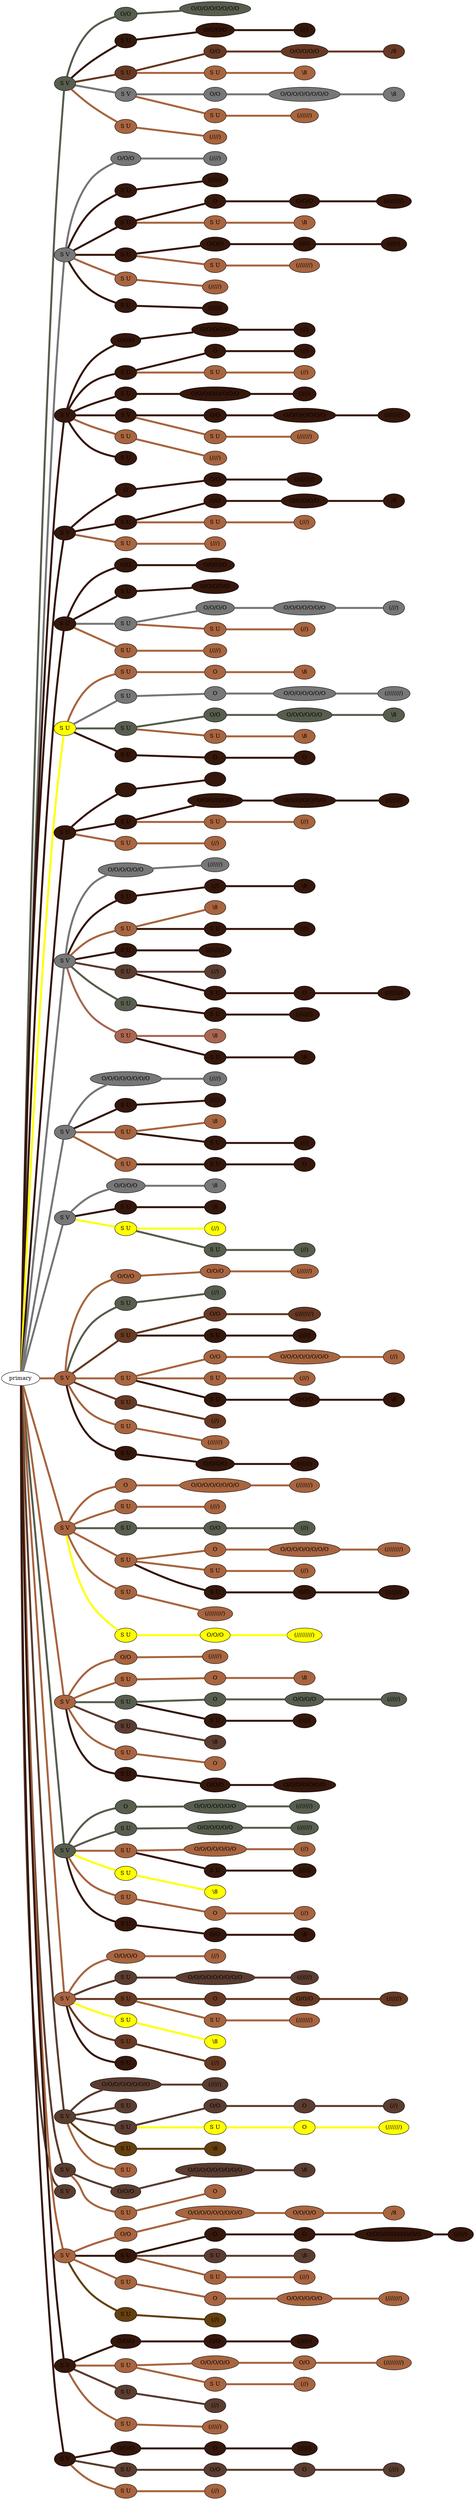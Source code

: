 graph {
 graph [rankdir=LR]
"primary" -- "1" [penwidth=5,color="#575E4E"]
"1" [label="S V", style=filled, fillcolor="#575E4E"]
"1" -- "1:0" [penwidth=5,color="#575E4E"]
"1:0" [label="O/O", style=filled, fillcolor="#575E4E"]
"1:0" -- "1:1" [penwidth=5,color="#575E4E"]
"1:1" [label="O/O/O/O/O/O/O/O", style=filled, fillcolor="#575E4E"]
"1" -- "1s1" [penwidth=5,color="#35170C"]
"1s1" [label="S U", style=filled, fillcolor="#35170C"]
"1s1" -- "1s1:0" [penwidth=5,color="#35170C"]
"1s1:0" [label="O/O/O/O", style=filled, fillcolor="#35170C"]
"1s1:0" -- "1s1:1" [penwidth=5,color="#35170C"]
"1s1:1" [label="(//)", style=filled, fillcolor="#35170C"]
"1" -- "1s2" [penwidth=5,color="#673923"]
"1s2" [label="S U", style=filled, fillcolor="#673923"]
"1s2" -- "1s2:0" [penwidth=5,color="#673923"]
"1s2:0" [label="O/O", style=filled, fillcolor="#673923"]
"1s2:0" -- "1s2:1" [penwidth=5,color="#673923"]
"1s2:1" [label="O/O/O/O/O", style=filled, fillcolor="#673923"]
"1s2:1" -- "1s2:2" [penwidth=5,color="#673923"]
"1s2:2" [label="/8", style=filled, fillcolor="#673923"]
"1s2" -- "1s2s1" [penwidth=5,color="#A86540"]
"1s2s1" [label="S U", style=filled, fillcolor="#A86540"]
"1s2s1" -- "1s2s1:0" [penwidth=5,color="#A86540"]
"1s2s1:0" [label="\\8", style=filled, fillcolor="#A86540"]
"1" -- "1s3" [penwidth=5,color="#777777"]
"1s3" [label="S V", style=filled, fillcolor="#777777"]
"1s3" -- "1s3:0" [penwidth=5,color="#777777"]
"1s3:0" [label="O/O", style=filled, fillcolor="#777777"]
"1s3:0" -- "1s3:1" [penwidth=5,color="#777777"]
"1s3:1" [label="O/O/O/O/O/O/O/O", style=filled, fillcolor="#777777"]
"1s3:1" -- "1s3:2" [penwidth=5,color="#777777"]
"1s3:2" [label="\\8", style=filled, fillcolor="#777777"]
"1s3" -- "1s3s1" [penwidth=5,color="#A86540"]
"1s3s1" [label="S U", style=filled, fillcolor="#A86540"]
"1s3s1" -- "1s3s1:0" [penwidth=5,color="#A86540"]
"1s3s1:0" [label="(//////)", style=filled, fillcolor="#A86540"]
"1" -- "1s4" [penwidth=5,color="#A86540"]
"1s4" [label="S U", style=filled, fillcolor="#A86540"]
"1s4" -- "1s4:0" [penwidth=5,color="#A86540"]
"1s4:0" [label="(////)", style=filled, fillcolor="#A86540"]
"primary" -- "2" [penwidth=5,color="#777777"]
"2" [label="S V", style=filled, fillcolor="#777777"]
"2" -- "2:0" [penwidth=5,color="#777777"]
"2:0" [label="O/O/O", style=filled, fillcolor="#777777"]
"2:0" -- "2:1" [penwidth=5,color="#777777"]
"2:1" [label="(////)", style=filled, fillcolor="#777777"]
"2" -- "2s1" [penwidth=5,color="#35170C"]
"2s1" [label="S U", style=filled, fillcolor="#35170C"]
"2s1" -- "2s1:0" [penwidth=5,color="#35170C"]
"2s1:0" [label="(/////)", style=filled, fillcolor="#35170C"]
"2" -- "2s2" [penwidth=5,color="#35170C"]
"2s2" [label="S U", style=filled, fillcolor="#35170C"]
"2s2" -- "2s2:0" [penwidth=5,color="#35170C"]
"2s2:0" [label="O", style=filled, fillcolor="#35170C"]
"2s2:0" -- "2s2:1" [penwidth=5,color="#35170C"]
"2s2:1" [label="O/O/O", style=filled, fillcolor="#35170C"]
"2s2:1" -- "2s2:2" [penwidth=5,color="#35170C"]
"2s2:2" [label="(/////////)", style=filled, fillcolor="#35170C"]
"2s2" -- "2s2s1" [penwidth=5,color="#A86540"]
"2s2s1" [label="S U", style=filled, fillcolor="#A86540"]
"2s2s1" -- "2s2s1:0" [penwidth=5,color="#A86540"]
"2s2s1:0" [label="\\8", style=filled, fillcolor="#A86540"]
"2" -- "2s3" [penwidth=5,color="#35170C"]
"2s3" [label="S U", style=filled, fillcolor="#35170C"]
"2s3" -- "2s3:0" [penwidth=5,color="#35170C"]
"2s3:0" [label="O/O/O", style=filled, fillcolor="#35170C"]
"2s3:0" -- "2s3:1" [penwidth=5,color="#35170C"]
"2s3:1" [label="O/O", style=filled, fillcolor="#35170C"]
"2s3:1" -- "2s3:2" [penwidth=5,color="#35170C"]
"2s3:2" [label="(/////)", style=filled, fillcolor="#35170C"]
"2s3" -- "2s3s1" [penwidth=5,color="#A86540"]
"2s3s1" [label="S U", style=filled, fillcolor="#A86540"]
"2s3s1" -- "2s3s1:0" [penwidth=5,color="#A86540"]
"2s3s1:0" [label="(///////)", style=filled, fillcolor="#A86540"]
"2" -- "2s4" [penwidth=5,color="#A86540"]
"2s4" [label="S U", style=filled, fillcolor="#A86540"]
"2s4" -- "2s4:0" [penwidth=5,color="#A86540"]
"2s4:0" [label="(/////)", style=filled, fillcolor="#A86540"]
"2" -- "2s5" [penwidth=5,color="#35170C"]
"2s5" [label="S U", style=filled, fillcolor="#35170C"]
"2s5" -- "2s5:0" [penwidth=5,color="#35170C"]
"2s5:0" [label="(/////)", style=filled, fillcolor="#35170C"]
"primary" -- "3" [penwidth=5,color="#35170C"]
"3" [label="S V", style=filled, fillcolor="#35170C"]
"3" -- "3:0" [penwidth=5,color="#35170C"]
"3:0" [label="O/O/O", style=filled, fillcolor="#35170C"]
"3:0" -- "3:1" [penwidth=5,color="#35170C"]
"3:1" [label="O/O/O/O/O", style=filled, fillcolor="#35170C"]
"3:1" -- "3:2" [penwidth=5,color="#35170C"]
"3:2" [label="(//)", style=filled, fillcolor="#35170C"]
"3" -- "3s1" [penwidth=5,color="#35170C"]
"3s1" [label="S U", style=filled, fillcolor="#35170C"]
"3s1" -- "3s1:0" [penwidth=5,color="#35170C"]
"3s1:0" [label="O", style=filled, fillcolor="#35170C"]
"3s1:0" -- "3s1:1" [penwidth=5,color="#35170C"]
"3s1:1" [label="(//)", style=filled, fillcolor="#35170C"]
"3s1" -- "3s1s1" [penwidth=5,color="#A86540"]
"3s1s1" [label="S U", style=filled, fillcolor="#A86540"]
"3s1s1" -- "3s1s1:0" [penwidth=5,color="#A86540"]
"3s1s1:0" [label="(//)", style=filled, fillcolor="#A86540"]
"3" -- "3s2" [penwidth=5,color="#35170C"]
"3s2" [label="S U", style=filled, fillcolor="#35170C"]
"3s2" -- "3s2:0" [penwidth=5,color="#35170C"]
"3s2:0" [label="O/O/O/O/O/O/O/O", style=filled, fillcolor="#35170C"]
"3s2:0" -- "3s2:1" [penwidth=5,color="#35170C"]
"3s2:1" [label="(////)", style=filled, fillcolor="#35170C"]
"3" -- "3s3" [penwidth=5,color="#35170C"]
"3s3" [label="S V", style=filled, fillcolor="#35170C"]
"3s3" -- "3s3:0" [penwidth=5,color="#35170C"]
"3s3:0" [label="O/O", style=filled, fillcolor="#35170C"]
"3s3:0" -- "3s3:1" [penwidth=5,color="#35170C"]
"3s3:1" [label="O/O/O/O/O/O/O", style=filled, fillcolor="#35170C"]
"3s3:1" -- "3s3:2" [penwidth=5,color="#35170C"]
"3s3:2" [label="(////////)", style=filled, fillcolor="#35170C"]
"3s3" -- "3s3s1" [penwidth=5,color="#A86540"]
"3s3s1" [label="S U", style=filled, fillcolor="#A86540"]
"3s3s1" -- "3s3s1:0" [penwidth=5,color="#A86540"]
"3s3s1:0" [label="(//////)", style=filled, fillcolor="#A86540"]
"3" -- "3s4" [penwidth=5,color="#A86540"]
"3s4" [label="S U", style=filled, fillcolor="#A86540"]
"3s4" -- "3s4:0" [penwidth=5,color="#A86540"]
"3s4:0" [label="(////)", style=filled, fillcolor="#A86540"]
"3" -- "3s5" [penwidth=5,color="#35170C"]
"3s5" [label="S U", style=filled, fillcolor="#35170C"]
"primary" -- "4" [penwidth=5,color="#35170C"]
"4" [label="S V", style=filled, fillcolor="#35170C"]
"4" -- "4:0" [penwidth=5,color="#35170C"]
"4:0" [label="O", style=filled, fillcolor="#35170C"]
"4:0" -- "4:1" [penwidth=5,color="#35170C"]
"4:1" [label="O/O", style=filled, fillcolor="#35170C"]
"4:1" -- "4:2" [penwidth=5,color="#35170C"]
"4:2" [label="(/////////)", style=filled, fillcolor="#35170C"]
"4" -- "4s1" [penwidth=5,color="#35170C"]
"4s1" [label="S U", style=filled, fillcolor="#35170C"]
"4s1" -- "4s1:0" [penwidth=5,color="#35170C"]
"4s1:0" [label="O/O", style=filled, fillcolor="#35170C"]
"4s1:0" -- "4s1:1" [penwidth=5,color="#35170C"]
"4s1:1" [label="O/O/O/O/O", style=filled, fillcolor="#35170C"]
"4s1:1" -- "4s1:2" [penwidth=5,color="#35170C"]
"4s1:2" [label="/8", style=filled, fillcolor="#35170C"]
"4s1" -- "4s1s1" [penwidth=5,color="#A86540"]
"4s1s1" [label="S U", style=filled, fillcolor="#A86540"]
"4s1s1" -- "4s1s1:0" [penwidth=5,color="#A86540"]
"4s1s1:0" [label="(///)", style=filled, fillcolor="#A86540"]
"4" -- "4s2" [penwidth=5,color="#A86540"]
"4s2" [label="S U", style=filled, fillcolor="#A86540"]
"4s2" -- "4s2:0" [penwidth=5,color="#A86540"]
"4s2:0" [label="(///)", style=filled, fillcolor="#A86540"]
"primary" -- "5" [penwidth=5,color="#35170C"]
"5" [label="S U", style=filled, fillcolor="#35170C"]
"5" -- "5:0" [penwidth=5,color="#35170C"]
"5:0" [label="O/O", style=filled, fillcolor="#35170C"]
"5:0" -- "5:1" [penwidth=5,color="#35170C"]
"5:1" [label="O/O/O/O", style=filled, fillcolor="#35170C"]
"5" -- "5s1" [penwidth=5,color="#35170C"]
"5s1" [label="S U", style=filled, fillcolor="#35170C"]
"5s1" -- "5s1:0" [penwidth=5,color="#35170C"]
"5s1:0" [label="O/O/O/O/O", style=filled, fillcolor="#35170C"]
"5" -- "5s2" [penwidth=5,color="#777777"]
"5s2" [label="S U", style=filled, fillcolor="#777777"]
"5s2" -- "5s2:0" [penwidth=5,color="#777777"]
"5s2:0" [label="O/O/O/O", style=filled, fillcolor="#777777"]
"5s2:0" -- "5s2:1" [penwidth=5,color="#777777"]
"5s2:1" [label="O/O/O/O/O/O/O", style=filled, fillcolor="#777777"]
"5s2:1" -- "5s2:2" [penwidth=5,color="#777777"]
"5s2:2" [label="(///)", style=filled, fillcolor="#777777"]
"5s2" -- "5s2s1" [penwidth=5,color="#A86540"]
"5s2s1" [label="S U", style=filled, fillcolor="#A86540"]
"5s2s1" -- "5s2s1:0" [penwidth=5,color="#A86540"]
"5s2s1:0" [label="(//)", style=filled, fillcolor="#A86540"]
"5" -- "5s3" [penwidth=5,color="#A86540"]
"5s3" [label="S U", style=filled, fillcolor="#A86540"]
"5s3" -- "5s3:0" [penwidth=5,color="#A86540"]
"5s3:0" [label="(////)", style=filled, fillcolor="#A86540"]
"primary" -- "6" [penwidth=5,color=yellow]
"6" [label="S U", style=filled, fillcolor=yellow]
"6" -- "6s1" [penwidth=5,color="#A86540"]
"6s1" [label="S U", style=filled, fillcolor="#A86540"]
"6s1" -- "6s1:0" [penwidth=5,color="#A86540"]
"6s1:0" [label="O", style=filled, fillcolor="#A86540"]
"6s1:0" -- "6s1:1" [penwidth=5,color="#A86540"]
"6s1:1" [label="\\8", style=filled, fillcolor="#A86540"]
"6" -- "6s2" [penwidth=5,color="#777777"]
"6s2" [label="S U", style=filled, fillcolor="#777777"]
"6s2" -- "6s2:0" [penwidth=5,color="#777777"]
"6s2:0" [label="O", style=filled, fillcolor="#777777"]
"6s2:0" -- "6s2:1" [penwidth=5,color="#777777"]
"6s2:1" [label="O/O/O/O/O/O/O", style=filled, fillcolor="#777777"]
"6s2:1" -- "6s2:2" [penwidth=5,color="#777777"]
"6s2:2" [label="(////////)", style=filled, fillcolor="#777777"]
"6" -- "6s3" [penwidth=5,color="#575E4E"]
"6s3" [label="S U", style=filled, fillcolor="#575E4E"]
"6s3" -- "6s3:0" [penwidth=5,color="#575E4E"]
"6s3:0" [label="O/O", style=filled, fillcolor="#575E4E"]
"6s3:0" -- "6s3:1" [penwidth=5,color="#575E4E"]
"6s3:1" [label="O/O/O/O/O/O", style=filled, fillcolor="#575E4E"]
"6s3:1" -- "6s3:2" [penwidth=5,color="#575E4E"]
"6s3:2" [label="\\8", style=filled, fillcolor="#575E4E"]
"6s3" -- "6s3s1" [penwidth=5,color="#A86540"]
"6s3s1" [label="S U", style=filled, fillcolor="#A86540"]
"6s3s1" -- "6s3s1:0" [penwidth=5,color="#A86540"]
"6s3s1:0" [label="\\8", style=filled, fillcolor="#A86540"]
"6" -- "6s4" [penwidth=5,color="#35170C"]
"6s4" [label="S U", style=filled, fillcolor="#35170C"]
"6s4" -- "6s4:0" [penwidth=5,color="#35170C"]
"6s4:0" [label="O", style=filled, fillcolor="#35170C"]
"6s4:0" -- "6s4:1" [penwidth=5,color="#35170C"]
"6s4:1" [label="O", style=filled, fillcolor="#35170C"]
"primary" -- "7" [penwidth=5,color="#35170C"]
"7" [label="S U", style=filled, fillcolor="#35170C"]
"7" -- "7:0" [penwidth=5,color="#35170C"]
"7:0" [label="", style=filled, fillcolor="#35170C"]
"7:0" -- "7:1" [penwidth=5,color="#35170C"]
"7:1" [label="", style=filled, fillcolor="#35170C"]
"7" -- "7s1" [penwidth=5,color="#35170C"]
"7s1" [label="S U", style=filled, fillcolor="#35170C"]
"7s1" -- "7s1:0" [penwidth=5,color="#35170C"]
"7s1:0" [label="O/O/O/O/O/O", style=filled, fillcolor="#35170C"]
"7s1:0" -- "7s1:1" [penwidth=5,color="#35170C"]
"7s1:1" [label="O/O/O/O/O/O/O", style=filled, fillcolor="#35170C"]
"7s1:1" -- "7s1:2" [penwidth=5,color="#35170C"]
"7s1:2" [label="(///////)", style=filled, fillcolor="#35170C"]
"7s1" -- "7s1s1" [penwidth=5,color="#A86540"]
"7s1s1" [label="S U", style=filled, fillcolor="#A86540"]
"7s1s1" -- "7s1s1:0" [penwidth=5,color="#A86540"]
"7s1s1:0" [label="(//)", style=filled, fillcolor="#A86540"]
"7" -- "7s2" [penwidth=5,color="#A86540"]
"7s2" [label="S U", style=filled, fillcolor="#A86540"]
"7s2" -- "7s2:0" [penwidth=5,color="#A86540"]
"7s2:0" [label="(//)", style=filled, fillcolor="#A86540"]
"primary" -- "8" [penwidth=5,color="#777777"]
"8" [label="S V", style=filled, fillcolor="#777777"]
"8" -- "8:0" [penwidth=5,color="#777777"]
"8:0" [label="O/O/O/O/O/O", style=filled, fillcolor="#777777"]
"8:0" -- "8:1" [penwidth=5,color="#777777"]
"8:1" [label="(//////)", style=filled, fillcolor="#777777"]
"8" -- "8s1" [penwidth=5,color="#35170C"]
"8s1" [label="S U", style=filled, fillcolor="#35170C"]
"8s1" -- "8s1:0" [penwidth=5,color="#35170C"]
"8s1:0" [label="(//)", style=filled, fillcolor="#35170C"]
"8s1:0" -- "8s1:1" [penwidth=5,color="#35170C"]
"8s1:1" [label="\\8", style=filled, fillcolor="#35170C"]
"8" -- "8s2" [penwidth=5,color="#A86540"]
"8s2" [label="S U", style=filled, fillcolor="#A86540"]
"8s2" -- "8s2:0" [penwidth=5,color="#A86540"]
"8s2:0" [label="\\8", style=filled, fillcolor="#A86540"]
"8s2" -- "8s2s1" [penwidth=5,color="#35170C"]
"8s2s1" [label="S U", style=filled, fillcolor="#35170C"]
"8s2s1" -- "8s2s1:0" [penwidth=5,color="#35170C"]
"8s2s1:0" [label="(//)", style=filled, fillcolor="#35170C"]
"8" -- "8s3" [penwidth=5,color="#35170C"]
"8s3" [label="S U", style=filled, fillcolor="#35170C"]
"8s3" -- "8s3:0" [penwidth=5,color="#35170C"]
"8s3:0" [label="(////////)", style=filled, fillcolor="#35170C"]
"8" -- "8s4" [penwidth=5,color="#5A3D30"]
"8s4" [label="S U", style=filled, fillcolor="#5A3D30"]
"8s4" -- "8s4:0" [penwidth=5,color="#5A3D30"]
"8s4:0" [label="(//)", style=filled, fillcolor="#5A3D30"]
"8s4" -- "8s4s1" [penwidth=5,color="#35170C"]
"8s4s1" [label="S U", style=filled, fillcolor="#35170C"]
"8s4s1" -- "8s4s1:0" [penwidth=5,color="#35170C"]
"8s4s1:0" [label="O", style=filled, fillcolor="#35170C"]
"8s4s1:0" -- "8s4s1:1" [penwidth=5,color="#35170C"]
"8s4s1:1" [label="(////////)", style=filled, fillcolor="#35170C"]
"8" -- "8s5" [penwidth=5,color="#575E4E"]
"8s5" [label="S U", style=filled, fillcolor="#575E4E"]
"8s5" -- "8s5s1" [penwidth=5,color="#35170C"]
"8s5s1" [label="S U", style=filled, fillcolor="#35170C"]
"8s5s1" -- "8s5s1:0" [penwidth=5,color="#35170C"]
"8s5s1:0" [label="(///////)", style=filled, fillcolor="#35170C"]
"8" -- "8s6" [penwidth=5,color="#AA6651"]
"8s6" [label="S U", style=filled, fillcolor="#AA6651"]
"8s6" -- "8s6:0" [penwidth=5,color="#AA6651"]
"8s6:0" [label="\\8", style=filled, fillcolor="#AA6651"]
"8s6" -- "8s6s1" [penwidth=5,color="#35170C"]
"8s6s1" [label="S U", style=filled, fillcolor="#35170C"]
"8s6s1" -- "8s6s1:0" [penwidth=5,color="#35170C"]
"8s6s1:0" [label="\\8", style=filled, fillcolor="#35170C"]
"primary" -- "9" [penwidth=5,color="#777777"]
"9" [label="S V", style=filled, fillcolor="#777777"]
"9" -- "9:0" [penwidth=5,color="#777777"]
"9:0" [label="O/O/O/O/O/O/O/O", style=filled, fillcolor="#777777"]
"9:0" -- "9:1" [penwidth=5,color="#777777"]
"9:1" [label="(////)", style=filled, fillcolor="#777777"]
"9" -- "9s1" [penwidth=5,color="#35170C"]
"9s1" [label="S U", style=filled, fillcolor="#35170C"]
"9s1" -- "9s1:0" [penwidth=5,color="#35170C"]
"9s1:0" [label="(///)", style=filled, fillcolor="#35170C"]
"9" -- "9s2" [penwidth=5,color="#A86540"]
"9s2" [label="S U", style=filled, fillcolor="#A86540"]
"9s2" -- "9s2:0" [penwidth=5,color="#A86540"]
"9s2:0" [label="\\8", style=filled, fillcolor="#A86540"]
"9s2" -- "9s2s1" [penwidth=5,color="#35170C"]
"9s2s1" [label="S U", style=filled, fillcolor="#35170C"]
"9s2s1" -- "9s2s1:0" [penwidth=5,color="#35170C"]
"9s2s1:0" [label="(//)", style=filled, fillcolor="#35170C"]
"9" -- "9s3" [penwidth=5,color="#A86540"]
"9s3" [label="S U", style=filled, fillcolor="#A86540"]
"9s3" -- "9s3s1" [penwidth=5,color="#35170C"]
"9s3s1" [label="S U", style=filled, fillcolor="#35170C"]
"9s3s1" -- "9s3s1:0" [penwidth=5,color="#35170C"]
"9s3s1:0" [label="O", style=filled, fillcolor="#35170C"]
"primary" -- "10" [penwidth=5,color="#777777"]
"10" [label="S V", style=filled, fillcolor="#777777"]
"10" -- "10:0" [penwidth=5,color="#777777"]
"10:0" [label="O/O/O/O", style=filled, fillcolor="#777777"]
"10:0" -- "10:1" [penwidth=5,color="#777777"]
"10:1" [label="\\8", style=filled, fillcolor="#777777"]
"10" -- "10s1" [penwidth=5,color="#35170C"]
"10s1" [label="S U", style=filled, fillcolor="#35170C"]
"10s1" -- "10s1:0" [penwidth=5,color="#35170C"]
"10s1:0" [label="\\8", style=filled, fillcolor="#35170C"]
"10" -- "10s2" [penwidth=5,color=yellow]
"10s2" [label="S U", style=filled, fillcolor=yellow]
"10s2" -- "10s2:0" [penwidth=5,color=yellow]
"10s2:0" [label="(//)", style=filled, fillcolor=yellow]
"10s2" -- "10s2s1" [penwidth=5,color="#575E4E"]
"10s2s1" [label="S U", style=filled, fillcolor="#575E4E"]
"10s2s1" -- "10s2s1:0" [penwidth=5,color="#575E4E"]
"10s2s1:0" [label="(//)", style=filled, fillcolor="#575E4E"]
"primary" -- "11" [penwidth=5,color="#A86540"]
"11" [label="S V", style=filled, fillcolor="#A86540"]
"11" -- "11:0" [penwidth=5,color="#A86540"]
"11:0" [label="O/O/O", style=filled, fillcolor="#A86540"]
"11:0" -- "11:1" [penwidth=5,color="#A86540"]
"11:1" [label="O/O/O", style=filled, fillcolor="#A86540"]
"11:1" -- "11:2" [penwidth=5,color="#A86540"]
"11:2" [label="(//////)", style=filled, fillcolor="#A86540"]
"11" -- "11s1" [penwidth=5,color="#575E4E"]
"11s1" [label="S U", style=filled, fillcolor="#575E4E"]
"11s1" -- "11s1:0" [penwidth=5,color="#575E4E"]
"11s1:0" [label="(//)", style=filled, fillcolor="#575E4E"]
"11" -- "11s2" [penwidth=5,color="#673923"]
"11s2" [label="S U", style=filled, fillcolor="#673923"]
"11s2" -- "11s2:0" [penwidth=5,color="#673923"]
"11s2:0" [label="O/O", style=filled, fillcolor="#673923"]
"11s2:0" -- "11s2:1" [penwidth=5,color="#673923"]
"11s2:1" [label="(////////)", style=filled, fillcolor="#673923"]
"11s2" -- "11s2s1" [penwidth=5,color="#35170C"]
"11s2s1" [label="S U", style=filled, fillcolor="#35170C"]
"11s2s1" -- "11s2s1:0" [penwidth=5,color="#35170C"]
"11s2s1:0" [label="(////)", style=filled, fillcolor="#35170C"]
"11" -- "11s3" [penwidth=5,color="#A86540"]
"11s3" [label="S U", style=filled, fillcolor="#A86540"]
"11s3" -- "11s3:0" [penwidth=5,color="#A86540"]
"11s3:0" [label="O/O", style=filled, fillcolor="#A86540"]
"11s3:0" -- "11s3:1" [penwidth=5,color="#A86540"]
"11s3:1" [label="O/O/O/O/O/O/O/O", style=filled, fillcolor="#A86540"]
"11s3:1" -- "11s3:2" [penwidth=5,color="#A86540"]
"11s3:2" [label="(//)", style=filled, fillcolor="#A86540"]
"11s3" -- "11s3s1" [penwidth=5,color="#A86540"]
"11s3s1" [label="S U", style=filled, fillcolor="#A86540"]
"11s3s1" -- "11s3s1:0" [penwidth=5,color="#A86540"]
"11s3s1:0" [label="(///)", style=filled, fillcolor="#A86540"]
"11s3" -- "11s3s2" [penwidth=5,color="#35170C"]
"11s3s2" [label="S U", style=filled, fillcolor="#35170C"]
"11s3s2" -- "11s3s2:0" [penwidth=5,color="#35170C"]
"11s3s2:0" [label="O/O/O", style=filled, fillcolor="#35170C"]
"11s3s2:0" -- "11s3s2:1" [penwidth=5,color="#35170C"]
"11s3s2:1" [label="\\8", style=filled, fillcolor="#35170C"]
"11" -- "11s4" [penwidth=5,color="#673923"]
"11s4" [label="S U", style=filled, fillcolor="#673923"]
"11s4" -- "11s4:0" [penwidth=5,color="#673923"]
"11s4:0" [label="(//)", style=filled, fillcolor="#673923"]
"11" -- "11s5" [penwidth=5,color="#A86540"]
"11s5" [label="S U", style=filled, fillcolor="#A86540"]
"11s5" -- "11s5:0" [penwidth=5,color="#A86540"]
"11s5:0" [label="(//////)", style=filled, fillcolor="#A86540"]
"11" -- "11s6" [penwidth=5,color="#35170C"]
"11s6" [label="S U", style=filled, fillcolor="#35170C"]
"11s6" -- "11s6:0" [penwidth=5,color="#35170C"]
"11s6:0" [label="O/O/O/O", style=filled, fillcolor="#35170C"]
"11s6:0" -- "11s6:1" [penwidth=5,color="#35170C"]
"11s6:1" [label="(//////)", style=filled, fillcolor="#35170C"]
"primary" -- "12" [penwidth=5,color="#A86540"]
"12" [label="S V", style=filled, fillcolor="#A86540"]
"12" -- "12:0" [penwidth=5,color="#A86540"]
"12:0" [label="O", style=filled, fillcolor="#A86540"]
"12:0" -- "12:1" [penwidth=5,color="#A86540"]
"12:1" [label="O/O/O/O/O/O/O/O", style=filled, fillcolor="#A86540"]
"12:1" -- "12:2" [penwidth=5,color="#A86540"]
"12:2" [label="(///////)", style=filled, fillcolor="#A86540"]
"12" -- "12s1" [penwidth=5,color="#A86540"]
"12s1" [label="S U", style=filled, fillcolor="#A86540"]
"12s1" -- "12s1:0" [penwidth=5,color="#A86540"]
"12s1:0" [label="(///)", style=filled, fillcolor="#A86540"]
"12" -- "12s2" [penwidth=5,color="#575E4E"]
"12s2" [label="S U", style=filled, fillcolor="#575E4E"]
"12s2" -- "12s2:0" [penwidth=5,color="#575E4E"]
"12s2:0" [label="O/O", style=filled, fillcolor="#575E4E"]
"12s2:0" -- "12s2:1" [penwidth=5,color="#575E4E"]
"12s2:1" [label="(//)", style=filled, fillcolor="#575E4E"]
"12" -- "12s3" [penwidth=5,color="#A86540"]
"12s3" [label="S U", style=filled, fillcolor="#A86540"]
"12s3" -- "12s3:0" [penwidth=5,color="#A86540"]
"12s3:0" [label="O", style=filled, fillcolor="#A86540"]
"12s3:0" -- "12s3:1" [penwidth=5,color="#A86540"]
"12s3:1" [label="O/O/O/O/O/O/O/O", style=filled, fillcolor="#A86540"]
"12s3:1" -- "12s3:2" [penwidth=5,color="#A86540"]
"12s3:2" [label="(////////)", style=filled, fillcolor="#A86540"]
"12s3" -- "12s3s1" [penwidth=5,color="#A86540"]
"12s3s1" [label="S U", style=filled, fillcolor="#A86540"]
"12s3s1" -- "12s3s1:0" [penwidth=5,color="#A86540"]
"12s3s1:0" [label="(//)", style=filled, fillcolor="#A86540"]
"12s3" -- "12s3s2" [penwidth=5,color="#35170C"]
"12s3s2" [label="S U", style=filled, fillcolor="#35170C"]
"12s3s2" -- "12s3s2:0" [penwidth=5,color="#35170C"]
"12s3s2:0" [label="O/O", style=filled, fillcolor="#35170C"]
"12s3s2:0" -- "12s3s2:1" [penwidth=5,color="#35170C"]
"12s3s2:1" [label="(///////)", style=filled, fillcolor="#35170C"]
"12" -- "12s4" [penwidth=5,color="#A86540"]
"12s4" [label="S U", style=filled, fillcolor="#A86540"]
"12s4" -- "12s4:0" [penwidth=5,color="#A86540"]
"12s4:0" [label="(/////////)", style=filled, fillcolor="#A86540"]
"12" -- "12s5" [penwidth=5,color=yellow]
"12s5" [label="S U", style=filled, fillcolor=yellow]
"12s5" -- "12s5:0" [penwidth=5,color=yellow]
"12s5:0" [label="O/O/O", style=filled, fillcolor=yellow]
"12s5:0" -- "12s5:1" [penwidth=5,color=yellow]
"12s5:1" [label="(/////////)", style=filled, fillcolor=yellow]
"primary" -- "13" [penwidth=5,color="#A86540"]
"13" [label="S V", style=filled, fillcolor="#A86540"]
"13" -- "13:0" [penwidth=5,color="#A86540"]
"13:0" [label="O/O", style=filled, fillcolor="#A86540"]
"13:0" -- "13:1" [penwidth=5,color="#A86540"]
"13:1" [label="(/////)", style=filled, fillcolor="#A86540"]
"13" -- "13s1" [penwidth=5,color="#A86540"]
"13s1" [label="S U", style=filled, fillcolor="#A86540"]
"13s1" -- "13s1:0" [penwidth=5,color="#A86540"]
"13s1:0" [label="O", style=filled, fillcolor="#A86540"]
"13s1:0" -- "13s1:1" [penwidth=5,color="#A86540"]
"13s1:1" [label="\\8", style=filled, fillcolor="#A86540"]
"13" -- "13s2" [penwidth=5,color="#575E4E"]
"13s2" [label="S U", style=filled, fillcolor="#575E4E"]
"13s2" -- "13s2:0" [penwidth=5,color="#575E4E"]
"13s2:0" [label="O", style=filled, fillcolor="#575E4E"]
"13s2:0" -- "13s2:1" [penwidth=5,color="#575E4E"]
"13s2:1" [label="O/O/O/O", style=filled, fillcolor="#575E4E"]
"13s2:1" -- "13s2:2" [penwidth=5,color="#575E4E"]
"13s2:2" [label="(/////)", style=filled, fillcolor="#575E4E"]
"13s2" -- "13s2s1" [penwidth=5,color="#35170C"]
"13s2s1" [label="S U", style=filled, fillcolor="#35170C"]
"13s2s1" -- "13s2s1:0" [penwidth=5,color="#35170C"]
"13s2s1:0" [label="(////)", style=filled, fillcolor="#35170C"]
"13" -- "13s3" [penwidth=5,color="#5A3D30"]
"13s3" [label="S U", style=filled, fillcolor="#5A3D30"]
"13s3" -- "13s3:0" [penwidth=5,color="#5A3D30"]
"13s3:0" [label="\\8", style=filled, fillcolor="#5A3D30"]
"13" -- "13s4" [penwidth=5,color="#A86540"]
"13s4" [label="S U", style=filled, fillcolor="#A86540"]
"13s4" -- "13s4:0" [penwidth=5,color="#A86540"]
"13s4:0" [label="O", style=filled, fillcolor="#A86540"]
"13" -- "13s5" [penwidth=5,color="#35170C"]
"13s5" [label="S U", style=filled, fillcolor="#35170C"]
"13s5" -- "13s5:0" [penwidth=5,color="#35170C"]
"13s5:0" [label="O/O/O", style=filled, fillcolor="#35170C"]
"13s5:0" -- "13s5:1" [penwidth=5,color="#35170C"]
"13s5:1" [label="O/O/O/O/O/O/O", style=filled, fillcolor="#35170C"]
"primary" -- "14" [penwidth=5,color="#575E4E"]
"14" [label="S V", style=filled, fillcolor="#575E4E"]
"14" -- "14:0" [penwidth=5,color="#575E4E"]
"14:0" [label="O", style=filled, fillcolor="#575E4E"]
"14:0" -- "14:1" [penwidth=5,color="#575E4E"]
"14:1" [label="O/O/O/O/O/O/O", style=filled, fillcolor="#575E4E"]
"14:1" -- "14:2" [penwidth=5,color="#575E4E"]
"14:2" [label="(///////)", style=filled, fillcolor="#575E4E"]
"14" -- "14s1" [penwidth=5,color="#575E4E"]
"14s1" [label="S U", style=filled, fillcolor="#575E4E"]
"14s1" -- "14s1:0" [penwidth=5,color="#575E4E"]
"14s1:0" [label="O/O/O/O/O/O", style=filled, fillcolor="#575E4E"]
"14s1:0" -- "14s1:1" [penwidth=5,color="#575E4E"]
"14s1:1" [label="(//////)", style=filled, fillcolor="#575E4E"]
"14" -- "14s2" [penwidth=5,color="#A86540"]
"14s2" [label="S U", style=filled, fillcolor="#A86540"]
"14s2" -- "14s2:0" [penwidth=5,color="#A86540"]
"14s2:0" [label="O/O/O/O/O/O/O", style=filled, fillcolor="#A86540"]
"14s2:0" -- "14s2:1" [penwidth=5,color="#A86540"]
"14s2:1" [label="(//)", style=filled, fillcolor="#A86540"]
"14s2" -- "14s2s1" [penwidth=5,color="#35170C"]
"14s2s1" [label="S U", style=filled, fillcolor="#35170C"]
"14s2s1" -- "14s2s1:0" [penwidth=5,color="#35170C"]
"14s2s1:0" [label="(////)", style=filled, fillcolor="#35170C"]
"14" -- "14s3" [penwidth=5,color=yellow]
"14s3" [label="S U", style=filled, fillcolor=yellow]
"14s3" -- "14s3:0" [penwidth=5,color=yellow]
"14s3:0" [label="\\8", style=filled, fillcolor=yellow]
"14" -- "14s4" [penwidth=5,color="#A86540"]
"14s4" [label="S U", style=filled, fillcolor="#A86540"]
"14s4" -- "14s4:0" [penwidth=5,color="#A86540"]
"14s4:0" [label="O", style=filled, fillcolor="#A86540"]
"14s4:0" -- "14s4:1" [penwidth=5,color="#A86540"]
"14s4:1" [label="(//)", style=filled, fillcolor="#A86540"]
"14" -- "14s5" [penwidth=5,color="#35170C"]
"14s5" [label="S U", style=filled, fillcolor="#35170C"]
"14s5" -- "14s5:0" [penwidth=5,color="#35170C"]
"14s5:0" [label="O/O", style=filled, fillcolor="#35170C"]
"14s5:0" -- "14s5:1" [penwidth=5,color="#35170C"]
"14s5:1" [label="\\8", style=filled, fillcolor="#35170C"]
"primary" -- "15" [penwidth=5,color="#A86540"]
"15" [label="S V", style=filled, fillcolor="#A86540"]
"15" -- "15:0" [penwidth=5,color="#A86540"]
"15:0" [label="O/O/O/O", style=filled, fillcolor="#A86540"]
"15:0" -- "15:1" [penwidth=5,color="#A86540"]
"15:1" [label="(//)", style=filled, fillcolor="#A86540"]
"15" -- "15s1" [penwidth=5,color="#5A3D30"]
"15s1" [label="S U", style=filled, fillcolor="#5A3D30"]
"15s1" -- "15s1:0" [penwidth=5,color="#5A3D30"]
"15s1:0" [label="O/O/O/O/O/O/O/O/O", style=filled, fillcolor="#5A3D30"]
"15s1:0" -- "15s1:1" [penwidth=5,color="#5A3D30"]
"15s1:1" [label="(//////)", style=filled, fillcolor="#5A3D30"]
"15" -- "15s2" [penwidth=5,color="#673923"]
"15s2" [label="S U", style=filled, fillcolor="#673923"]
"15s2" -- "15s2:0" [penwidth=5,color="#673923"]
"15s2:0" [label="O", style=filled, fillcolor="#673923"]
"15s2:0" -- "15s2:1" [penwidth=5,color="#673923"]
"15s2:1" [label="O/O/O", style=filled, fillcolor="#673923"]
"15s2:1" -- "15s2:2" [penwidth=5,color="#673923"]
"15s2:2" [label="(//////)", style=filled, fillcolor="#673923"]
"15s2" -- "15s2s1" [penwidth=5,color="#A86540"]
"15s2s1" [label="S U", style=filled, fillcolor="#A86540"]
"15s2s1" -- "15s2s1:0" [penwidth=5,color="#A86540"]
"15s2s1:0" [label="(///////)", style=filled, fillcolor="#A86540"]
"15" -- "15s3" [penwidth=5,color=yellow]
"15s3" [label="S U", style=filled, fillcolor=yellow]
"15s3" -- "15s3:0" [penwidth=5,color=yellow]
"15s3:0" [label="\\8", style=filled, fillcolor=yellow]
"15" -- "15s4" [penwidth=5,color="#673923"]
"15s4" [label="S U", style=filled, fillcolor="#673923"]
"15s4" -- "15s4:0" [penwidth=5,color="#673923"]
"15s4:0" [label="(//)", style=filled, fillcolor="#673923"]
"15" -- "15s5" [penwidth=5,color="#35170C"]
"15s5" [label="S U", style=filled, fillcolor="#35170C"]
"primary" -- "16" [penwidth=5,color="#5A3D30"]
"16" [label="S V", style=filled, fillcolor="#5A3D30"]
"16" -- "16:0" [penwidth=5,color="#5A3D30"]
"16:0" [label="O/O/O/O/O/O/O/O", style=filled, fillcolor="#5A3D30"]
"16:0" -- "16:1" [penwidth=5,color="#5A3D30"]
"16:1" [label="(/////)", style=filled, fillcolor="#5A3D30"]
"16" -- "16s1" [penwidth=5,color="#5A3D30"]
"16s1" [label="S U", style=filled, fillcolor="#5A3D30"]
"16" -- "16s2" [penwidth=5,color="#5A3D30"]
"16s2" [label="S U", style=filled, fillcolor="#5A3D30"]
"16s2" -- "16s2:0" [penwidth=5,color="#5A3D30"]
"16s2:0" [label="O/O", style=filled, fillcolor="#5A3D30"]
"16s2:0" -- "16s2:1" [penwidth=5,color="#5A3D30"]
"16s2:1" [label="O", style=filled, fillcolor="#5A3D30"]
"16s2:1" -- "16s2:2" [penwidth=5,color="#5A3D30"]
"16s2:2" [label="(//)", style=filled, fillcolor="#5A3D30"]
"16s2" -- "16s2s1" [penwidth=5,color=yellow]
"16s2s1" [label="S U", style=filled, fillcolor=yellow]
"16s2s1" -- "16s2s1:0" [penwidth=5,color=yellow]
"16s2s1:0" [label="O", style=filled, fillcolor=yellow]
"16s2s1:0" -- "16s2s1:1" [penwidth=5,color=yellow]
"16s2s1:1" [label="(///////)", style=filled, fillcolor=yellow]
"16" -- "16s3" [penwidth=5,color="#64400F"]
"16s3" [label="S U", style=filled, fillcolor="#64400F"]
"16s3" -- "16s3:0" [penwidth=5,color="#64400F"]
"16s3:0" [label="\\8", style=filled, fillcolor="#64400F"]
"16" -- "16s4" [penwidth=5,color="#A86540"]
"16s4" [label="S U", style=filled, fillcolor="#A86540"]
"primary" -- "17" [penwidth=5,color="#5A3D30"]
"17" [label="S V", style=filled, fillcolor="#5A3D30"]
"17" -- "17:0" [penwidth=5,color="#5A3D30"]
"17:0" [label="O/O/O", style=filled, fillcolor="#5A3D30"]
"17:0" -- "17:1" [penwidth=5,color="#5A3D30"]
"17:1" [label="O/O/O/O/O/O/O/O/O", style=filled, fillcolor="#5A3D30"]
"17:1" -- "17:2" [penwidth=5,color="#5A3D30"]
"17:2" [label="\\8", style=filled, fillcolor="#5A3D30"]
"17" -- "17s1" [penwidth=5,color="#A86540"]
"17s1" [label="S U", style=filled, fillcolor="#A86540"]
"17s1" -- "17s1:0" [penwidth=5,color="#A86540"]
"17s1:0" [label="O", style=filled, fillcolor="#A86540"]
"primary" -- "18" [penwidth=5,color="#5A3D30"]
"18" [label="S V", style=filled, fillcolor="#5A3D30"]
"primary" -- "19" [penwidth=5,color="#A86540"]
"19" [label="S V", style=filled, fillcolor="#A86540"]
"19" -- "19:0" [penwidth=5,color="#A86540"]
"19:0" [label="O/O", style=filled, fillcolor="#A86540"]
"19:0" -- "19:1" [penwidth=5,color="#A86540"]
"19:1" [label="O/O/O/O/O/O/O/O/O", style=filled, fillcolor="#A86540"]
"19:1" -- "19:2" [penwidth=5,color="#A86540"]
"19:2" [label="O/O/O/O", style=filled, fillcolor="#A86540"]
"19:2" -- "19:3" [penwidth=5,color="#A86540"]
"19:3" [label="/8", style=filled, fillcolor="#A86540"]
"19" -- "19s1" [penwidth=5,color="#35170C"]
"19s1" [label="S U", style=filled, fillcolor="#35170C"]
"19s1" -- "19s1:0" [penwidth=5,color="#35170C"]
"19s1:0" [label="O", style=filled, fillcolor="#35170C"]
"19s1:0" -- "19s1:1" [penwidth=5,color="#35170C"]
"19s1:1" [label="O", style=filled, fillcolor="#35170C"]
"19s1:1" -- "19s1:2" [penwidth=5,color="#35170C"]
"19s1:2" [label="O/O/O/O/O/O/O/O/O", style=filled, fillcolor="#35170C"]
"19s1:2" -- "19s1:3" [penwidth=5,color="#35170C"]
"19s1:3" [label="(/////)", style=filled, fillcolor="#35170C"]
"19s1" -- "19s1s1" [penwidth=5,color="#5A3D30"]
"19s1s1" [label="S U", style=filled, fillcolor="#5A3D30"]
"19s1s1" -- "19s1s1:0" [penwidth=5,color="#5A3D30"]
"19s1s1:0" [label="\\8", style=filled, fillcolor="#5A3D30"]
"19s1" -- "19s1s2" [penwidth=5,color="#A86540"]
"19s1s2" [label="S U", style=filled, fillcolor="#A86540"]
"19s1s2" -- "19s1s2:0" [penwidth=5,color="#A86540"]
"19s1s2:0" [label="(///)", style=filled, fillcolor="#A86540"]
"19" -- "19s2" [penwidth=5,color="#A86540"]
"19s2" [label="S U", style=filled, fillcolor="#A86540"]
"19s2" -- "19s2:0" [penwidth=5,color="#A86540"]
"19s2:0" [label="O", style=filled, fillcolor="#A86540"]
"19s2:0" -- "19s2:1" [penwidth=5,color="#A86540"]
"19s2:1" [label="O/O/O/O/O/O", style=filled, fillcolor="#A86540"]
"19s2:1" -- "19s2:2" [penwidth=5,color="#A86540"]
"19s2:2" [label="(///////)", style=filled, fillcolor="#A86540"]
"19" -- "19s3" [penwidth=5,color="#64400F"]
"19s3" [label="S U", style=filled, fillcolor="#64400F"]
"19s3" -- "19s3:0" [penwidth=5,color="#64400F"]
"19s3:0" [label="(//)", style=filled, fillcolor="#64400F"]
"primary" -- "20" [penwidth=5,color="#35170C"]
"20" [label="S V", style=filled, fillcolor="#35170C"]
"20" -- "20:0" [penwidth=5,color="#35170C"]
"20:0" [label="O/O/O", style=filled, fillcolor="#35170C"]
"20:0" -- "20:1" [penwidth=5,color="#35170C"]
"20:1" [label="O/O", style=filled, fillcolor="#35170C"]
"20:1" -- "20:2" [penwidth=5,color="#35170C"]
"20:2" [label="(//////)", style=filled, fillcolor="#35170C"]
"20" -- "20s1" [penwidth=5,color="#A86540"]
"20s1" [label="S U", style=filled, fillcolor="#A86540"]
"20s1" -- "20s1:0" [penwidth=5,color="#A86540"]
"20s1:0" [label="O/O/O/O/O", style=filled, fillcolor="#A86540"]
"20s1:0" -- "20s1:1" [penwidth=5,color="#A86540"]
"20s1:1" [label="O/O", style=filled, fillcolor="#A86540"]
"20s1:1" -- "20s1:2" [penwidth=5,color="#A86540"]
"20s1:2" [label="(/////////)", style=filled, fillcolor="#A86540"]
"20s1" -- "20s1s1" [penwidth=5,color="#A86540"]
"20s1s1" [label="S U", style=filled, fillcolor="#A86540"]
"20s1s1" -- "20s1s1:0" [penwidth=5,color="#A86540"]
"20s1s1:0" [label="(//)", style=filled, fillcolor="#A86540"]
"20" -- "20s2" [penwidth=5,color="#5A3D30"]
"20s2" [label="S U", style=filled, fillcolor="#5A3D30"]
"20s2" -- "20s2:0" [penwidth=5,color="#5A3D30"]
"20s2:0" [label="(//)", style=filled, fillcolor="#5A3D30"]
"20" -- "20s3" [penwidth=5,color="#A86540"]
"20s3" [label="S U", style=filled, fillcolor="#A86540"]
"20s3" -- "20s3:0" [penwidth=5,color="#A86540"]
"20s3:0" [label="(/////)", style=filled, fillcolor="#A86540"]
"primary" -- "21" [penwidth=5,color="#35170C"]
"21" [label="S V", style=filled, fillcolor="#35170C"]
"21" -- "21:0" [penwidth=5,color="#35170C"]
"21:0" [label="O/O/O", style=filled, fillcolor="#35170C"]
"21:0" -- "21:1" [penwidth=5,color="#35170C"]
"21:1" [label="O", style=filled, fillcolor="#35170C"]
"21:1" -- "21:2" [penwidth=5,color="#35170C"]
"21:2" [label="(/////)", style=filled, fillcolor="#35170C"]
"21" -- "21s1" [penwidth=5,color="#5A3D30"]
"21s1" [label="S U", style=filled, fillcolor="#5A3D30"]
"21s1" -- "21s1:0" [penwidth=5,color="#5A3D30"]
"21s1:0" [label="O/O", style=filled, fillcolor="#5A3D30"]
"21s1:0" -- "21s1:1" [penwidth=5,color="#5A3D30"]
"21s1:1" [label="O", style=filled, fillcolor="#5A3D30"]
"21s1:1" -- "21s1:2" [penwidth=5,color="#5A3D30"]
"21s1:2" [label="(///)", style=filled, fillcolor="#5A3D30"]
"21" -- "21s2" [penwidth=5,color="#A86540"]
"21s2" [label="S U", style=filled, fillcolor="#A86540"]
"21s2" -- "21s2:0" [penwidth=5,color="#A86540"]
"21s2:0" [label="(//)", style=filled, fillcolor="#A86540"]
}
